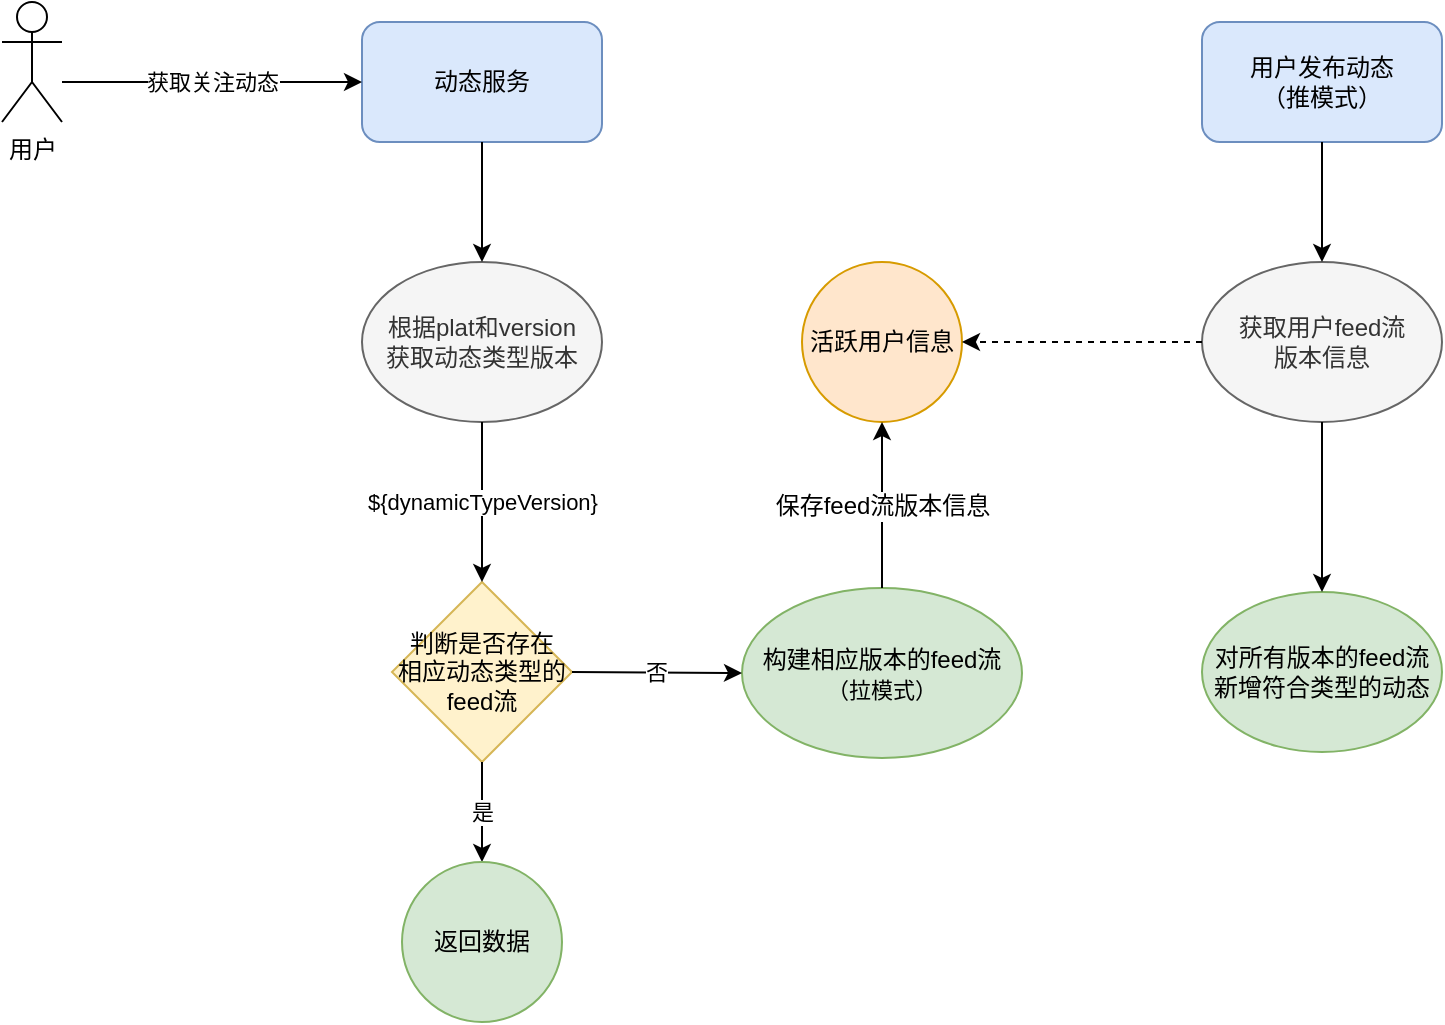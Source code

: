 <mxfile version="24.4.8" type="device">
  <diagram name="第 1 页" id="UqIZ4uOSnfbvxilqgL0I">
    <mxGraphModel dx="1728" dy="674" grid="1" gridSize="10" guides="1" tooltips="1" connect="1" arrows="1" fold="1" page="1" pageScale="1" pageWidth="827" pageHeight="1169" math="0" shadow="0">
      <root>
        <mxCell id="0" />
        <mxCell id="1" parent="0" />
        <mxCell id="Lc5cIwgkaifhfCRcyi2R-1" value="用户" style="shape=umlActor;verticalLabelPosition=bottom;verticalAlign=top;html=1;outlineConnect=0;" parent="1" vertex="1">
          <mxGeometry x="-40" y="110" width="30" height="60" as="geometry" />
        </mxCell>
        <mxCell id="Lc5cIwgkaifhfCRcyi2R-2" value="动态服务" style="rounded=1;whiteSpace=wrap;html=1;fillColor=#dae8fc;strokeColor=#6c8ebf;" parent="1" vertex="1">
          <mxGeometry x="140" y="120" width="120" height="60" as="geometry" />
        </mxCell>
        <mxCell id="Lc5cIwgkaifhfCRcyi2R-3" value="获取关注动态&lt;br&gt;" style="endArrow=classic;html=1;entryX=0;entryY=0.5;entryDx=0;entryDy=0;" parent="1" target="Lc5cIwgkaifhfCRcyi2R-2" edge="1">
          <mxGeometry width="50" height="50" relative="1" as="geometry">
            <mxPoint x="-10" y="150" as="sourcePoint" />
            <mxPoint x="40" y="100" as="targetPoint" />
          </mxGeometry>
        </mxCell>
        <mxCell id="Lc5cIwgkaifhfCRcyi2R-4" value="根据plat和version&lt;br&gt;获取动态类型版本" style="ellipse;whiteSpace=wrap;html=1;fillColor=#f5f5f5;strokeColor=#666666;fontColor=#333333;" parent="1" vertex="1">
          <mxGeometry x="140" y="240" width="120" height="80" as="geometry" />
        </mxCell>
        <mxCell id="Lc5cIwgkaifhfCRcyi2R-5" value="" style="endArrow=classic;html=1;entryX=0.5;entryY=0;entryDx=0;entryDy=0;exitX=0.5;exitY=1;exitDx=0;exitDy=0;" parent="1" source="Lc5cIwgkaifhfCRcyi2R-2" target="Lc5cIwgkaifhfCRcyi2R-4" edge="1">
          <mxGeometry width="50" height="50" relative="1" as="geometry">
            <mxPoint x="120" y="240" as="sourcePoint" />
            <mxPoint x="170" y="190" as="targetPoint" />
          </mxGeometry>
        </mxCell>
        <mxCell id="Lc5cIwgkaifhfCRcyi2R-6" value="判断是否存在&lt;br&gt;相应动态类型的feed流" style="rhombus;whiteSpace=wrap;html=1;fillColor=#fff2cc;strokeColor=#d6b656;" parent="1" vertex="1">
          <mxGeometry x="155" y="400" width="90" height="90" as="geometry" />
        </mxCell>
        <mxCell id="Lc5cIwgkaifhfCRcyi2R-7" value="${dynamicTypeVersion}" style="endArrow=classic;html=1;entryX=0.5;entryY=0;entryDx=0;entryDy=0;exitX=0.5;exitY=1;exitDx=0;exitDy=0;" parent="1" source="Lc5cIwgkaifhfCRcyi2R-4" target="Lc5cIwgkaifhfCRcyi2R-6" edge="1">
          <mxGeometry width="50" height="50" relative="1" as="geometry">
            <mxPoint x="130" y="370" as="sourcePoint" />
            <mxPoint x="180" y="320" as="targetPoint" />
          </mxGeometry>
        </mxCell>
        <mxCell id="Lc5cIwgkaifhfCRcyi2R-8" value="是" style="endArrow=classic;html=1;exitX=0.5;exitY=1;exitDx=0;exitDy=0;entryX=0.5;entryY=0;entryDx=0;entryDy=0;" parent="1" source="Lc5cIwgkaifhfCRcyi2R-6" target="Lc5cIwgkaifhfCRcyi2R-9" edge="1">
          <mxGeometry width="50" height="50" relative="1" as="geometry">
            <mxPoint x="230" y="510" as="sourcePoint" />
            <mxPoint x="200" y="530" as="targetPoint" />
          </mxGeometry>
        </mxCell>
        <mxCell id="Lc5cIwgkaifhfCRcyi2R-9" value="返回数据" style="ellipse;whiteSpace=wrap;html=1;aspect=fixed;fillColor=#d5e8d4;strokeColor=#82b366;" parent="1" vertex="1">
          <mxGeometry x="160" y="540" width="80" height="80" as="geometry" />
        </mxCell>
        <mxCell id="Lc5cIwgkaifhfCRcyi2R-10" value="构建相应版本的feed流&lt;br&gt;&lt;span style=&quot;font-size: 11px&quot;&gt;（拉模式）&lt;/span&gt;" style="ellipse;whiteSpace=wrap;html=1;fillColor=#d5e8d4;strokeColor=#82b366;" parent="1" vertex="1">
          <mxGeometry x="330" y="403" width="140" height="85" as="geometry" />
        </mxCell>
        <mxCell id="Lc5cIwgkaifhfCRcyi2R-11" value="否" style="endArrow=classic;html=1;entryX=0;entryY=0.5;entryDx=0;entryDy=0;exitX=1;exitY=0.5;exitDx=0;exitDy=0;" parent="1" source="Lc5cIwgkaifhfCRcyi2R-6" target="Lc5cIwgkaifhfCRcyi2R-10" edge="1">
          <mxGeometry width="50" height="50" relative="1" as="geometry">
            <mxPoint x="250" y="450" as="sourcePoint" />
            <mxPoint x="300" y="400" as="targetPoint" />
          </mxGeometry>
        </mxCell>
        <mxCell id="Lc5cIwgkaifhfCRcyi2R-12" value="活跃用户信息" style="ellipse;whiteSpace=wrap;html=1;aspect=fixed;fillColor=#ffe6cc;strokeColor=#d79b00;" parent="1" vertex="1">
          <mxGeometry x="360" y="240" width="80" height="80" as="geometry" />
        </mxCell>
        <mxCell id="Lc5cIwgkaifhfCRcyi2R-13" value="&lt;span style=&quot;color: rgb(0 , 0 , 0) ; font-family: &amp;#34;helvetica&amp;#34; ; font-size: 12px ; font-style: normal ; font-weight: 400 ; letter-spacing: normal ; text-align: center ; text-indent: 0px ; text-transform: none ; word-spacing: 0px ; background-color: rgb(255 , 255 , 255) ; display: inline ; float: none&quot;&gt;保存feed流版本信息&lt;/span&gt;" style="endArrow=classic;html=1;exitX=0.5;exitY=0;exitDx=0;exitDy=0;entryX=0.5;entryY=1;entryDx=0;entryDy=0;" parent="1" source="Lc5cIwgkaifhfCRcyi2R-10" target="Lc5cIwgkaifhfCRcyi2R-12" edge="1">
          <mxGeometry width="50" height="50" relative="1" as="geometry">
            <mxPoint x="430" y="380" as="sourcePoint" />
            <mxPoint x="480" y="330" as="targetPoint" />
          </mxGeometry>
        </mxCell>
        <mxCell id="Lc5cIwgkaifhfCRcyi2R-14" value="用户发布动态&lt;br&gt;（推模式）" style="rounded=1;whiteSpace=wrap;html=1;fillColor=#dae8fc;strokeColor=#6c8ebf;" parent="1" vertex="1">
          <mxGeometry x="560" y="120" width="120" height="60" as="geometry" />
        </mxCell>
        <mxCell id="Lc5cIwgkaifhfCRcyi2R-15" value="获取用户feed流&lt;br&gt;版本信息" style="ellipse;whiteSpace=wrap;html=1;fillColor=#f5f5f5;strokeColor=#666666;fontColor=#333333;" parent="1" vertex="1">
          <mxGeometry x="560" y="240" width="120" height="80" as="geometry" />
        </mxCell>
        <mxCell id="Lc5cIwgkaifhfCRcyi2R-16" value="" style="endArrow=classic;html=1;exitX=0;exitY=0.5;exitDx=0;exitDy=0;entryX=1;entryY=0.5;entryDx=0;entryDy=0;dashed=1;" parent="1" source="Lc5cIwgkaifhfCRcyi2R-15" target="Lc5cIwgkaifhfCRcyi2R-12" edge="1">
          <mxGeometry width="50" height="50" relative="1" as="geometry">
            <mxPoint x="480" y="280" as="sourcePoint" />
            <mxPoint x="530" y="230" as="targetPoint" />
          </mxGeometry>
        </mxCell>
        <mxCell id="Lc5cIwgkaifhfCRcyi2R-17" value="" style="endArrow=classic;html=1;exitX=0.5;exitY=1;exitDx=0;exitDy=0;entryX=0.5;entryY=0;entryDx=0;entryDy=0;" parent="1" source="Lc5cIwgkaifhfCRcyi2R-14" target="Lc5cIwgkaifhfCRcyi2R-15" edge="1">
          <mxGeometry width="50" height="50" relative="1" as="geometry">
            <mxPoint x="490" y="280" as="sourcePoint" />
            <mxPoint x="540" y="230" as="targetPoint" />
          </mxGeometry>
        </mxCell>
        <mxCell id="Lc5cIwgkaifhfCRcyi2R-18" value="对所有版本的feed流&lt;br&gt;新增符合类型的动态" style="ellipse;whiteSpace=wrap;html=1;fillColor=#d5e8d4;strokeColor=#82b366;" parent="1" vertex="1">
          <mxGeometry x="560" y="405" width="120" height="80" as="geometry" />
        </mxCell>
        <mxCell id="Lc5cIwgkaifhfCRcyi2R-19" value="" style="endArrow=classic;html=1;entryX=0.5;entryY=0;entryDx=0;entryDy=0;exitX=0.5;exitY=1;exitDx=0;exitDy=0;" parent="1" source="Lc5cIwgkaifhfCRcyi2R-15" target="Lc5cIwgkaifhfCRcyi2R-18" edge="1">
          <mxGeometry width="50" height="50" relative="1" as="geometry">
            <mxPoint x="500" y="370" as="sourcePoint" />
            <mxPoint x="550" y="320" as="targetPoint" />
          </mxGeometry>
        </mxCell>
      </root>
    </mxGraphModel>
  </diagram>
</mxfile>
